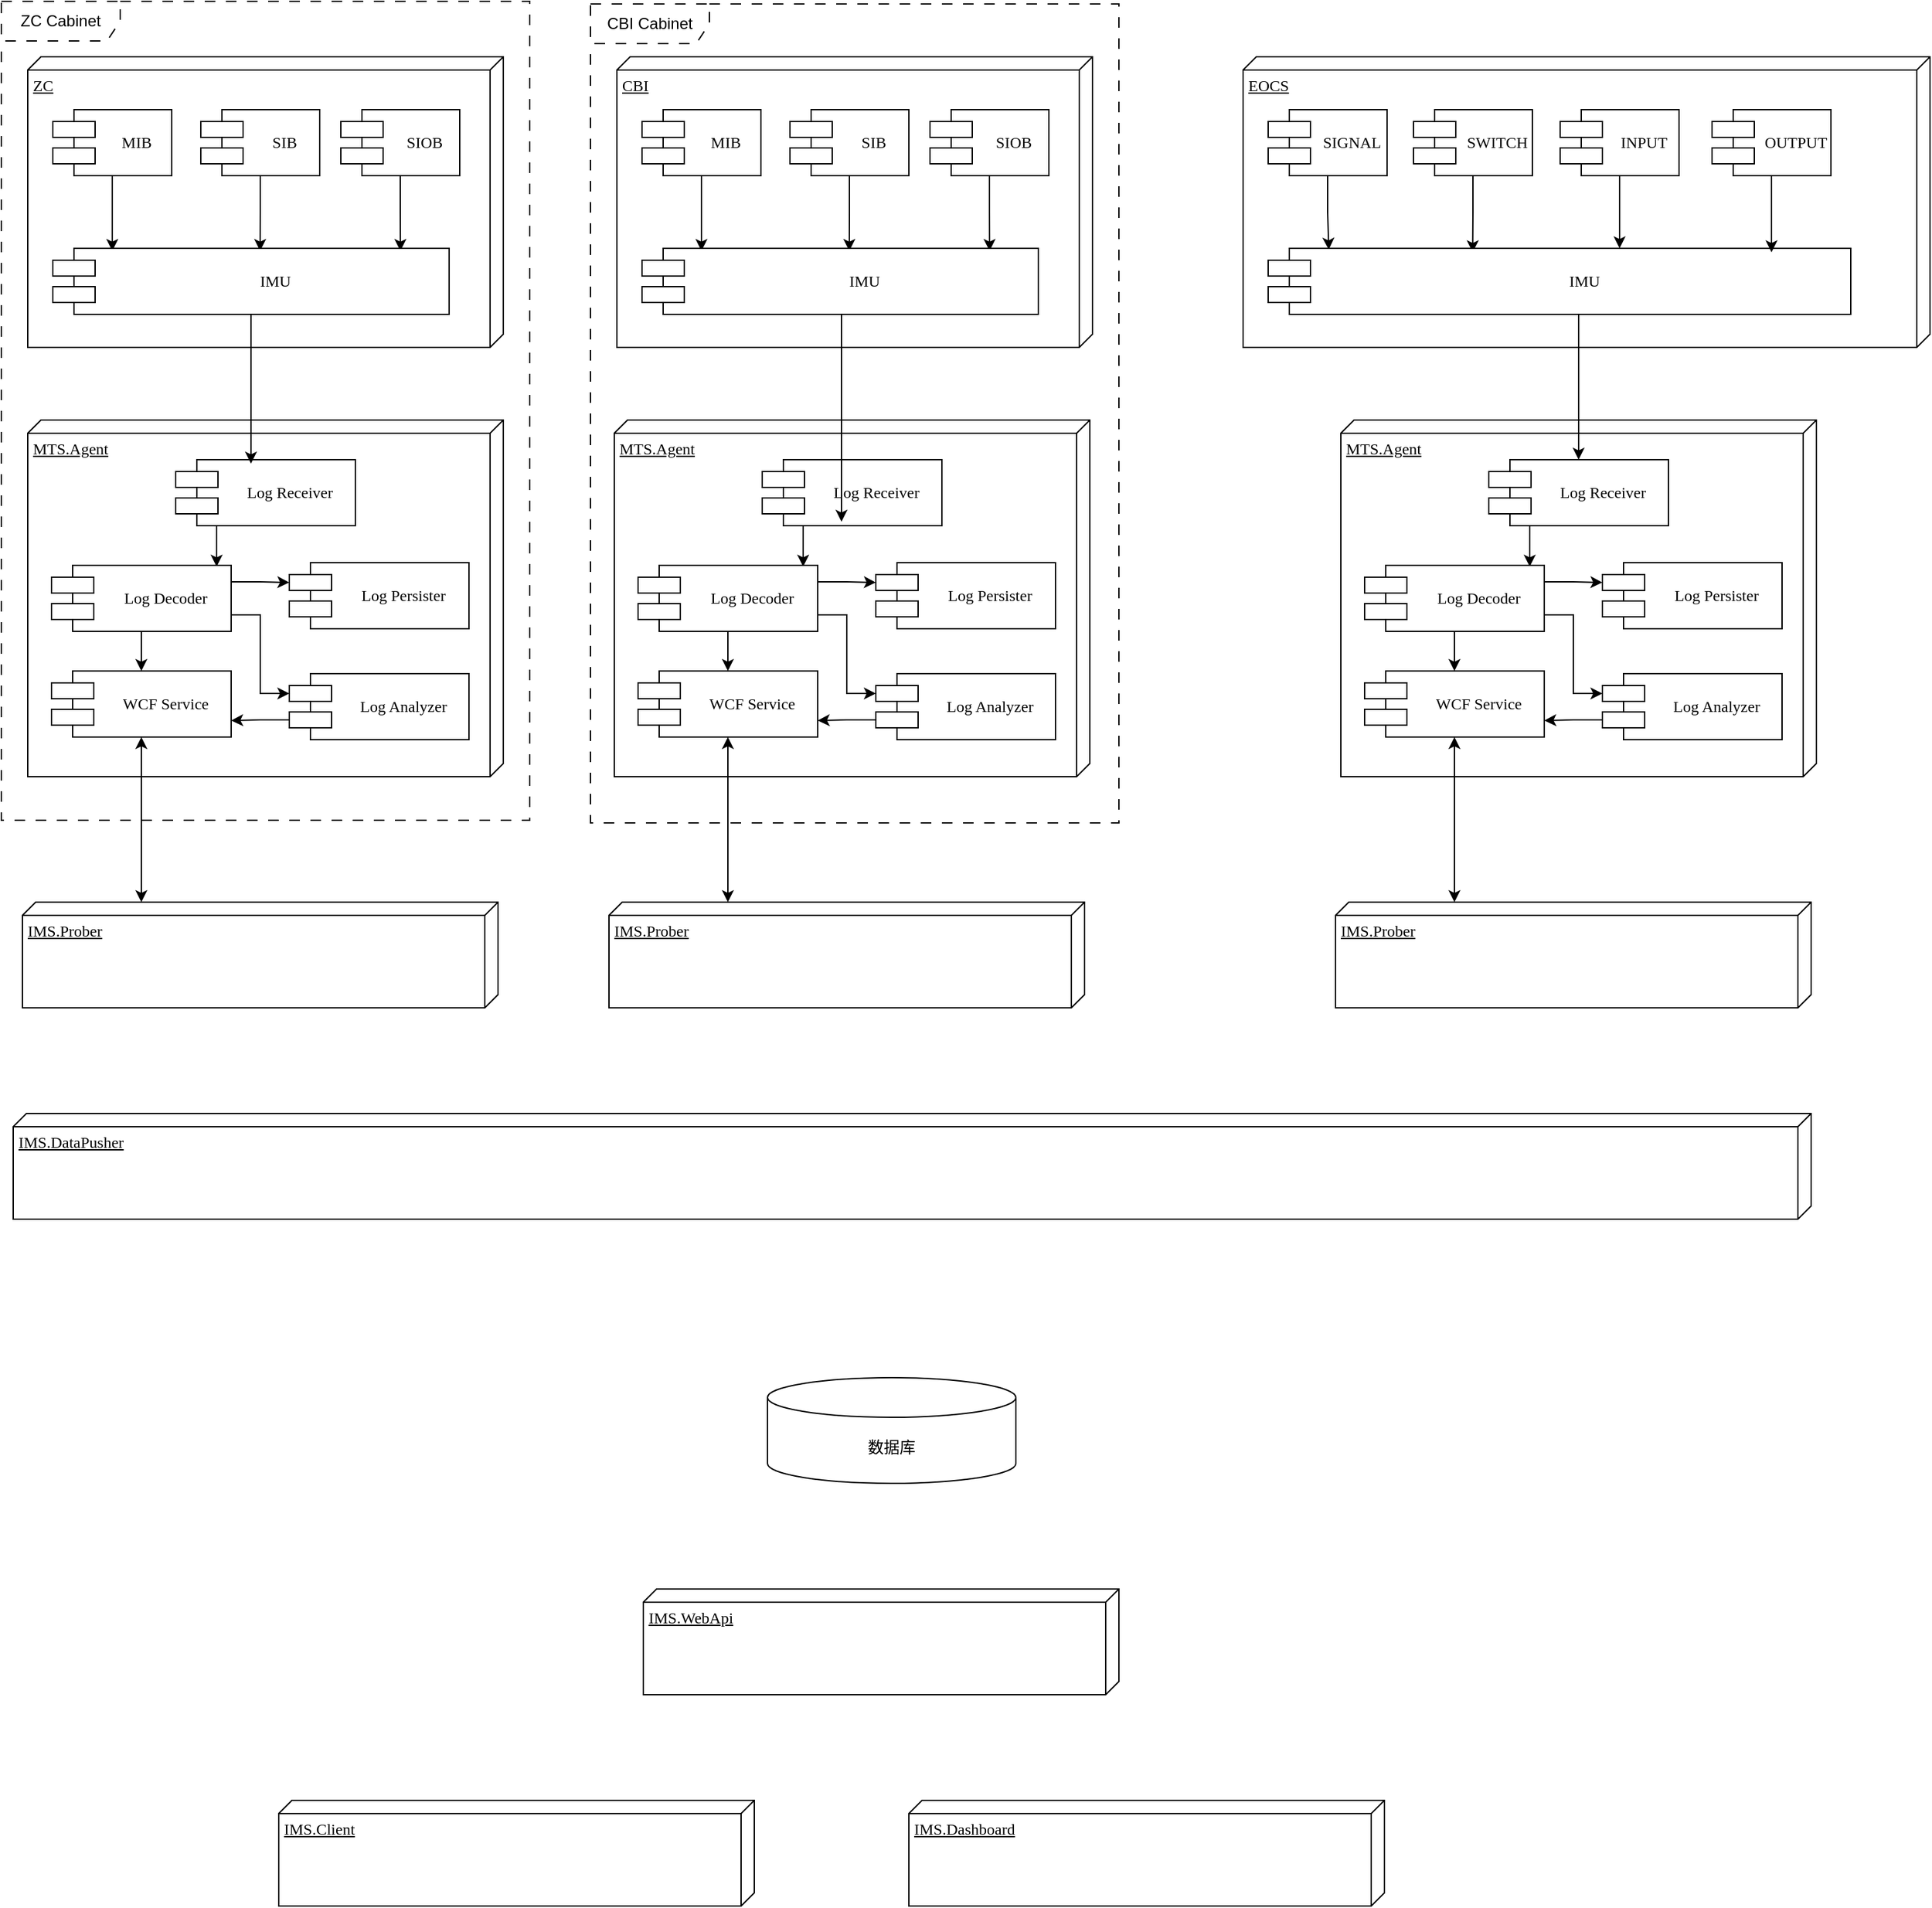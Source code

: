 <mxfile version="21.7.5" type="github">
  <diagram name="Page-1" id="5f0bae14-7c28-e335-631c-24af17079c00">
    <mxGraphModel dx="1687" dy="1742" grid="1" gridSize="10" guides="1" tooltips="1" connect="1" arrows="1" fold="1" page="1" pageScale="1" pageWidth="1100" pageHeight="850" background="none" math="0" shadow="0">
      <root>
        <mxCell id="0" />
        <mxCell id="1" parent="0" />
        <mxCell id="39150e848f15840c-1" value="ZC" style="verticalAlign=top;align=left;spacingTop=8;spacingLeft=2;spacingRight=12;shape=cube;size=10;direction=south;fontStyle=4;html=1;rounded=0;shadow=0;comic=0;labelBackgroundColor=none;strokeWidth=1;fontFamily=Verdana;fontSize=12" parent="1" vertex="1">
          <mxGeometry x="40" y="40" width="360" height="220" as="geometry" />
        </mxCell>
        <mxCell id="gCKSwxHr6gFbuDcbhf19-6" style="edgeStyle=orthogonalEdgeStyle;rounded=0;orthogonalLoop=1;jettySize=auto;html=1;entryX=0.15;entryY=0.04;entryDx=0;entryDy=0;entryPerimeter=0;" edge="1" parent="1" source="39150e848f15840c-5" target="gCKSwxHr6gFbuDcbhf19-3">
          <mxGeometry relative="1" as="geometry" />
        </mxCell>
        <mxCell id="39150e848f15840c-5" value="MIB" style="shape=component;align=center;spacingLeft=36;rounded=0;shadow=0;comic=0;labelBackgroundColor=none;strokeWidth=1;fontFamily=Verdana;fontSize=12;html=1;" parent="1" vertex="1">
          <mxGeometry x="59" y="80" width="90" height="50" as="geometry" />
        </mxCell>
        <mxCell id="gCKSwxHr6gFbuDcbhf19-9" style="edgeStyle=orthogonalEdgeStyle;rounded=0;orthogonalLoop=1;jettySize=auto;html=1;entryX=0.523;entryY=0.04;entryDx=0;entryDy=0;entryPerimeter=0;" edge="1" parent="1" source="gCKSwxHr6gFbuDcbhf19-1" target="gCKSwxHr6gFbuDcbhf19-3">
          <mxGeometry relative="1" as="geometry" />
        </mxCell>
        <mxCell id="gCKSwxHr6gFbuDcbhf19-1" value="SIB" style="shape=component;align=center;spacingLeft=36;rounded=0;shadow=0;comic=0;labelBackgroundColor=none;strokeWidth=1;fontFamily=Verdana;fontSize=12;html=1;" vertex="1" parent="1">
          <mxGeometry x="171" y="80" width="90" height="50" as="geometry" />
        </mxCell>
        <mxCell id="gCKSwxHr6gFbuDcbhf19-8" style="edgeStyle=orthogonalEdgeStyle;rounded=0;orthogonalLoop=1;jettySize=auto;html=1;exitX=0.5;exitY=1;exitDx=0;exitDy=0;entryX=0.877;entryY=0.04;entryDx=0;entryDy=0;entryPerimeter=0;" edge="1" parent="1" source="gCKSwxHr6gFbuDcbhf19-2" target="gCKSwxHr6gFbuDcbhf19-3">
          <mxGeometry relative="1" as="geometry" />
        </mxCell>
        <mxCell id="gCKSwxHr6gFbuDcbhf19-2" value="SIOB" style="shape=component;align=center;spacingLeft=36;rounded=0;shadow=0;comic=0;labelBackgroundColor=none;strokeWidth=1;fontFamily=Verdana;fontSize=12;html=1;" vertex="1" parent="1">
          <mxGeometry x="277" y="80" width="90" height="50" as="geometry" />
        </mxCell>
        <mxCell id="gCKSwxHr6gFbuDcbhf19-3" value="IMU" style="shape=component;align=center;spacingLeft=36;rounded=0;shadow=0;comic=0;labelBackgroundColor=none;strokeWidth=1;fontFamily=Verdana;fontSize=12;html=1;" vertex="1" parent="1">
          <mxGeometry x="59" y="185" width="300" height="50" as="geometry" />
        </mxCell>
        <mxCell id="gCKSwxHr6gFbuDcbhf19-10" value="CBI" style="verticalAlign=top;align=left;spacingTop=8;spacingLeft=2;spacingRight=12;shape=cube;size=10;direction=south;fontStyle=4;html=1;rounded=0;shadow=0;comic=0;labelBackgroundColor=none;strokeWidth=1;fontFamily=Verdana;fontSize=12" vertex="1" parent="1">
          <mxGeometry x="486" y="40" width="360" height="220" as="geometry" />
        </mxCell>
        <mxCell id="gCKSwxHr6gFbuDcbhf19-11" style="edgeStyle=orthogonalEdgeStyle;rounded=0;orthogonalLoop=1;jettySize=auto;html=1;entryX=0.15;entryY=0.04;entryDx=0;entryDy=0;entryPerimeter=0;" edge="1" parent="1" source="gCKSwxHr6gFbuDcbhf19-12" target="gCKSwxHr6gFbuDcbhf19-17">
          <mxGeometry relative="1" as="geometry" />
        </mxCell>
        <mxCell id="gCKSwxHr6gFbuDcbhf19-12" value="MIB" style="shape=component;align=center;spacingLeft=36;rounded=0;shadow=0;comic=0;labelBackgroundColor=none;strokeWidth=1;fontFamily=Verdana;fontSize=12;html=1;" vertex="1" parent="1">
          <mxGeometry x="505" y="80" width="90" height="50" as="geometry" />
        </mxCell>
        <mxCell id="gCKSwxHr6gFbuDcbhf19-13" style="edgeStyle=orthogonalEdgeStyle;rounded=0;orthogonalLoop=1;jettySize=auto;html=1;entryX=0.523;entryY=0.04;entryDx=0;entryDy=0;entryPerimeter=0;" edge="1" parent="1" source="gCKSwxHr6gFbuDcbhf19-14" target="gCKSwxHr6gFbuDcbhf19-17">
          <mxGeometry relative="1" as="geometry" />
        </mxCell>
        <mxCell id="gCKSwxHr6gFbuDcbhf19-14" value="SIB" style="shape=component;align=center;spacingLeft=36;rounded=0;shadow=0;comic=0;labelBackgroundColor=none;strokeWidth=1;fontFamily=Verdana;fontSize=12;html=1;" vertex="1" parent="1">
          <mxGeometry x="617" y="80" width="90" height="50" as="geometry" />
        </mxCell>
        <mxCell id="gCKSwxHr6gFbuDcbhf19-15" style="edgeStyle=orthogonalEdgeStyle;rounded=0;orthogonalLoop=1;jettySize=auto;html=1;exitX=0.5;exitY=1;exitDx=0;exitDy=0;entryX=0.877;entryY=0.04;entryDx=0;entryDy=0;entryPerimeter=0;" edge="1" parent="1" source="gCKSwxHr6gFbuDcbhf19-16" target="gCKSwxHr6gFbuDcbhf19-17">
          <mxGeometry relative="1" as="geometry" />
        </mxCell>
        <mxCell id="gCKSwxHr6gFbuDcbhf19-16" value="SIOB" style="shape=component;align=center;spacingLeft=36;rounded=0;shadow=0;comic=0;labelBackgroundColor=none;strokeWidth=1;fontFamily=Verdana;fontSize=12;html=1;" vertex="1" parent="1">
          <mxGeometry x="723" y="80" width="90" height="50" as="geometry" />
        </mxCell>
        <mxCell id="gCKSwxHr6gFbuDcbhf19-17" value="IMU" style="shape=component;align=center;spacingLeft=36;rounded=0;shadow=0;comic=0;labelBackgroundColor=none;strokeWidth=1;fontFamily=Verdana;fontSize=12;html=1;" vertex="1" parent="1">
          <mxGeometry x="505" y="185" width="300" height="50" as="geometry" />
        </mxCell>
        <mxCell id="gCKSwxHr6gFbuDcbhf19-19" value="EOCS" style="verticalAlign=top;align=left;spacingTop=8;spacingLeft=2;spacingRight=12;shape=cube;size=10;direction=south;fontStyle=4;html=1;rounded=0;shadow=0;comic=0;labelBackgroundColor=none;strokeWidth=1;fontFamily=Verdana;fontSize=12" vertex="1" parent="1">
          <mxGeometry x="960" y="40" width="520" height="220" as="geometry" />
        </mxCell>
        <mxCell id="gCKSwxHr6gFbuDcbhf19-20" style="edgeStyle=orthogonalEdgeStyle;rounded=0;orthogonalLoop=1;jettySize=auto;html=1;entryX=0.104;entryY=0.02;entryDx=0;entryDy=0;entryPerimeter=0;" edge="1" parent="1" source="gCKSwxHr6gFbuDcbhf19-21" target="gCKSwxHr6gFbuDcbhf19-26">
          <mxGeometry relative="1" as="geometry">
            <Array as="points" />
          </mxGeometry>
        </mxCell>
        <mxCell id="gCKSwxHr6gFbuDcbhf19-21" value="SIGNAL" style="shape=component;align=center;spacingLeft=36;rounded=0;shadow=0;comic=0;labelBackgroundColor=none;strokeWidth=1;fontFamily=Verdana;fontSize=12;html=1;" vertex="1" parent="1">
          <mxGeometry x="979" y="80" width="90" height="50" as="geometry" />
        </mxCell>
        <mxCell id="gCKSwxHr6gFbuDcbhf19-22" style="edgeStyle=orthogonalEdgeStyle;rounded=0;orthogonalLoop=1;jettySize=auto;html=1;entryX=0.351;entryY=0.06;entryDx=0;entryDy=0;entryPerimeter=0;" edge="1" parent="1" source="gCKSwxHr6gFbuDcbhf19-23" target="gCKSwxHr6gFbuDcbhf19-26">
          <mxGeometry relative="1" as="geometry">
            <Array as="points" />
          </mxGeometry>
        </mxCell>
        <mxCell id="gCKSwxHr6gFbuDcbhf19-23" value="SWITCH" style="shape=component;align=center;spacingLeft=36;rounded=0;shadow=0;comic=0;labelBackgroundColor=none;strokeWidth=1;fontFamily=Verdana;fontSize=12;html=1;" vertex="1" parent="1">
          <mxGeometry x="1089" y="80" width="90" height="50" as="geometry" />
        </mxCell>
        <mxCell id="gCKSwxHr6gFbuDcbhf19-24" style="edgeStyle=orthogonalEdgeStyle;rounded=0;orthogonalLoop=1;jettySize=auto;html=1;exitX=0.5;exitY=1;exitDx=0;exitDy=0;" edge="1" parent="1" source="gCKSwxHr6gFbuDcbhf19-25" target="gCKSwxHr6gFbuDcbhf19-26">
          <mxGeometry relative="1" as="geometry">
            <Array as="points">
              <mxPoint x="1245" y="170" />
              <mxPoint x="1245" y="170" />
            </Array>
          </mxGeometry>
        </mxCell>
        <mxCell id="gCKSwxHr6gFbuDcbhf19-25" value="INPUT" style="shape=component;align=center;spacingLeft=36;rounded=0;shadow=0;comic=0;labelBackgroundColor=none;strokeWidth=1;fontFamily=Verdana;fontSize=12;html=1;" vertex="1" parent="1">
          <mxGeometry x="1200" y="80" width="90" height="50" as="geometry" />
        </mxCell>
        <mxCell id="gCKSwxHr6gFbuDcbhf19-26" value="IMU" style="shape=component;align=center;spacingLeft=36;rounded=0;shadow=0;comic=0;labelBackgroundColor=none;strokeWidth=1;fontFamily=Verdana;fontSize=12;html=1;" vertex="1" parent="1">
          <mxGeometry x="979" y="185" width="441" height="50" as="geometry" />
        </mxCell>
        <mxCell id="gCKSwxHr6gFbuDcbhf19-28" style="edgeStyle=orthogonalEdgeStyle;rounded=0;orthogonalLoop=1;jettySize=auto;html=1;exitX=0.5;exitY=1;exitDx=0;exitDy=0;entryX=0.864;entryY=0.06;entryDx=0;entryDy=0;entryPerimeter=0;" edge="1" parent="1" source="gCKSwxHr6gFbuDcbhf19-27" target="gCKSwxHr6gFbuDcbhf19-26">
          <mxGeometry relative="1" as="geometry" />
        </mxCell>
        <mxCell id="gCKSwxHr6gFbuDcbhf19-27" value="OUTPUT" style="shape=component;align=center;spacingLeft=36;rounded=0;shadow=0;comic=0;labelBackgroundColor=none;strokeWidth=1;fontFamily=Verdana;fontSize=12;html=1;" vertex="1" parent="1">
          <mxGeometry x="1315" y="80" width="90" height="50" as="geometry" />
        </mxCell>
        <mxCell id="gCKSwxHr6gFbuDcbhf19-29" value="MTS.Agent" style="verticalAlign=top;align=left;spacingTop=8;spacingLeft=2;spacingRight=12;shape=cube;size=10;direction=south;fontStyle=4;html=1;rounded=0;shadow=0;comic=0;labelBackgroundColor=none;strokeWidth=1;fontFamily=Verdana;fontSize=12" vertex="1" parent="1">
          <mxGeometry x="40" y="315" width="360" height="270" as="geometry" />
        </mxCell>
        <mxCell id="gCKSwxHr6gFbuDcbhf19-42" style="edgeStyle=orthogonalEdgeStyle;rounded=0;orthogonalLoop=1;jettySize=auto;html=1;exitX=0.25;exitY=1;exitDx=0;exitDy=0;entryX=0.919;entryY=0.02;entryDx=0;entryDy=0;entryPerimeter=0;" edge="1" parent="1" source="gCKSwxHr6gFbuDcbhf19-30" target="gCKSwxHr6gFbuDcbhf19-31">
          <mxGeometry relative="1" as="geometry" />
        </mxCell>
        <mxCell id="gCKSwxHr6gFbuDcbhf19-30" value="Log Receiver" style="shape=component;align=center;spacingLeft=36;rounded=0;shadow=0;comic=0;labelBackgroundColor=none;strokeWidth=1;fontFamily=Verdana;fontSize=12;html=1;" vertex="1" parent="1">
          <mxGeometry x="152" y="345" width="136" height="50" as="geometry" />
        </mxCell>
        <mxCell id="gCKSwxHr6gFbuDcbhf19-36" style="edgeStyle=orthogonalEdgeStyle;rounded=0;orthogonalLoop=1;jettySize=auto;html=1;exitX=0.5;exitY=1;exitDx=0;exitDy=0;entryX=0.5;entryY=0;entryDx=0;entryDy=0;" edge="1" parent="1" source="gCKSwxHr6gFbuDcbhf19-31" target="gCKSwxHr6gFbuDcbhf19-34">
          <mxGeometry relative="1" as="geometry" />
        </mxCell>
        <mxCell id="gCKSwxHr6gFbuDcbhf19-37" style="edgeStyle=orthogonalEdgeStyle;rounded=0;orthogonalLoop=1;jettySize=auto;html=1;exitX=1;exitY=0.75;exitDx=0;exitDy=0;entryX=0;entryY=0.3;entryDx=0;entryDy=0;" edge="1" parent="1" source="gCKSwxHr6gFbuDcbhf19-31" target="gCKSwxHr6gFbuDcbhf19-32">
          <mxGeometry relative="1" as="geometry" />
        </mxCell>
        <mxCell id="gCKSwxHr6gFbuDcbhf19-38" style="edgeStyle=orthogonalEdgeStyle;rounded=0;orthogonalLoop=1;jettySize=auto;html=1;exitX=1;exitY=0.25;exitDx=0;exitDy=0;entryX=0;entryY=0.3;entryDx=0;entryDy=0;" edge="1" parent="1" source="gCKSwxHr6gFbuDcbhf19-31" target="gCKSwxHr6gFbuDcbhf19-33">
          <mxGeometry relative="1" as="geometry" />
        </mxCell>
        <mxCell id="gCKSwxHr6gFbuDcbhf19-31" value="Log Decoder" style="shape=component;align=center;spacingLeft=36;rounded=0;shadow=0;comic=0;labelBackgroundColor=none;strokeWidth=1;fontFamily=Verdana;fontSize=12;html=1;" vertex="1" parent="1">
          <mxGeometry x="58" y="425" width="136" height="50" as="geometry" />
        </mxCell>
        <mxCell id="gCKSwxHr6gFbuDcbhf19-39" style="edgeStyle=orthogonalEdgeStyle;rounded=0;orthogonalLoop=1;jettySize=auto;html=1;exitX=0;exitY=0.7;exitDx=0;exitDy=0;entryX=1;entryY=0.75;entryDx=0;entryDy=0;" edge="1" parent="1" source="gCKSwxHr6gFbuDcbhf19-32" target="gCKSwxHr6gFbuDcbhf19-34">
          <mxGeometry relative="1" as="geometry" />
        </mxCell>
        <mxCell id="gCKSwxHr6gFbuDcbhf19-32" value="Log Analyzer" style="shape=component;align=center;spacingLeft=36;rounded=0;shadow=0;comic=0;labelBackgroundColor=none;strokeWidth=1;fontFamily=Verdana;fontSize=12;html=1;" vertex="1" parent="1">
          <mxGeometry x="238" y="507" width="136" height="50" as="geometry" />
        </mxCell>
        <mxCell id="gCKSwxHr6gFbuDcbhf19-33" value="Log Persister" style="shape=component;align=center;spacingLeft=36;rounded=0;shadow=0;comic=0;labelBackgroundColor=none;strokeWidth=1;fontFamily=Verdana;fontSize=12;html=1;" vertex="1" parent="1">
          <mxGeometry x="238" y="423" width="136" height="50" as="geometry" />
        </mxCell>
        <mxCell id="gCKSwxHr6gFbuDcbhf19-43" style="edgeStyle=orthogonalEdgeStyle;rounded=0;orthogonalLoop=1;jettySize=auto;html=1;exitX=0.5;exitY=1;exitDx=0;exitDy=0;entryX=0;entryY=0.75;entryDx=0;entryDy=0;entryPerimeter=0;startArrow=classic;startFill=1;" edge="1" parent="1" source="gCKSwxHr6gFbuDcbhf19-34" target="gCKSwxHr6gFbuDcbhf19-40">
          <mxGeometry relative="1" as="geometry" />
        </mxCell>
        <mxCell id="gCKSwxHr6gFbuDcbhf19-34" value="WCF Service" style="shape=component;align=center;spacingLeft=36;rounded=0;shadow=0;comic=0;labelBackgroundColor=none;strokeWidth=1;fontFamily=Verdana;fontSize=12;html=1;" vertex="1" parent="1">
          <mxGeometry x="58" y="505" width="136" height="50" as="geometry" />
        </mxCell>
        <mxCell id="gCKSwxHr6gFbuDcbhf19-40" value="IMS.Prober" style="verticalAlign=top;align=left;spacingTop=8;spacingLeft=2;spacingRight=12;shape=cube;size=10;direction=south;fontStyle=4;html=1;rounded=0;shadow=0;comic=0;labelBackgroundColor=none;strokeWidth=1;fontFamily=Verdana;fontSize=12" vertex="1" parent="1">
          <mxGeometry x="36" y="680" width="360" height="80" as="geometry" />
        </mxCell>
        <mxCell id="gCKSwxHr6gFbuDcbhf19-41" style="edgeStyle=orthogonalEdgeStyle;rounded=0;orthogonalLoop=1;jettySize=auto;html=1;entryX=0.419;entryY=0.06;entryDx=0;entryDy=0;entryPerimeter=0;" edge="1" parent="1" source="gCKSwxHr6gFbuDcbhf19-3" target="gCKSwxHr6gFbuDcbhf19-30">
          <mxGeometry relative="1" as="geometry" />
        </mxCell>
        <mxCell id="gCKSwxHr6gFbuDcbhf19-44" value="MTS.Agent" style="verticalAlign=top;align=left;spacingTop=8;spacingLeft=2;spacingRight=12;shape=cube;size=10;direction=south;fontStyle=4;html=1;rounded=0;shadow=0;comic=0;labelBackgroundColor=none;strokeWidth=1;fontFamily=Verdana;fontSize=12" vertex="1" parent="1">
          <mxGeometry x="484" y="315" width="360" height="270" as="geometry" />
        </mxCell>
        <mxCell id="gCKSwxHr6gFbuDcbhf19-45" style="edgeStyle=orthogonalEdgeStyle;rounded=0;orthogonalLoop=1;jettySize=auto;html=1;exitX=0.25;exitY=1;exitDx=0;exitDy=0;entryX=0.919;entryY=0.02;entryDx=0;entryDy=0;entryPerimeter=0;" edge="1" parent="1" source="gCKSwxHr6gFbuDcbhf19-46" target="gCKSwxHr6gFbuDcbhf19-50">
          <mxGeometry relative="1" as="geometry" />
        </mxCell>
        <mxCell id="gCKSwxHr6gFbuDcbhf19-46" value="Log Receiver" style="shape=component;align=center;spacingLeft=36;rounded=0;shadow=0;comic=0;labelBackgroundColor=none;strokeWidth=1;fontFamily=Verdana;fontSize=12;html=1;" vertex="1" parent="1">
          <mxGeometry x="596" y="345" width="136" height="50" as="geometry" />
        </mxCell>
        <mxCell id="gCKSwxHr6gFbuDcbhf19-47" style="edgeStyle=orthogonalEdgeStyle;rounded=0;orthogonalLoop=1;jettySize=auto;html=1;exitX=0.5;exitY=1;exitDx=0;exitDy=0;entryX=0.5;entryY=0;entryDx=0;entryDy=0;" edge="1" parent="1" source="gCKSwxHr6gFbuDcbhf19-50" target="gCKSwxHr6gFbuDcbhf19-55">
          <mxGeometry relative="1" as="geometry" />
        </mxCell>
        <mxCell id="gCKSwxHr6gFbuDcbhf19-48" style="edgeStyle=orthogonalEdgeStyle;rounded=0;orthogonalLoop=1;jettySize=auto;html=1;exitX=1;exitY=0.75;exitDx=0;exitDy=0;entryX=0;entryY=0.3;entryDx=0;entryDy=0;" edge="1" parent="1" source="gCKSwxHr6gFbuDcbhf19-50" target="gCKSwxHr6gFbuDcbhf19-52">
          <mxGeometry relative="1" as="geometry" />
        </mxCell>
        <mxCell id="gCKSwxHr6gFbuDcbhf19-49" style="edgeStyle=orthogonalEdgeStyle;rounded=0;orthogonalLoop=1;jettySize=auto;html=1;exitX=1;exitY=0.25;exitDx=0;exitDy=0;entryX=0;entryY=0.3;entryDx=0;entryDy=0;" edge="1" parent="1" source="gCKSwxHr6gFbuDcbhf19-50" target="gCKSwxHr6gFbuDcbhf19-53">
          <mxGeometry relative="1" as="geometry" />
        </mxCell>
        <mxCell id="gCKSwxHr6gFbuDcbhf19-50" value="Log Decoder" style="shape=component;align=center;spacingLeft=36;rounded=0;shadow=0;comic=0;labelBackgroundColor=none;strokeWidth=1;fontFamily=Verdana;fontSize=12;html=1;" vertex="1" parent="1">
          <mxGeometry x="502" y="425" width="136" height="50" as="geometry" />
        </mxCell>
        <mxCell id="gCKSwxHr6gFbuDcbhf19-51" style="edgeStyle=orthogonalEdgeStyle;rounded=0;orthogonalLoop=1;jettySize=auto;html=1;exitX=0;exitY=0.7;exitDx=0;exitDy=0;entryX=1;entryY=0.75;entryDx=0;entryDy=0;" edge="1" parent="1" source="gCKSwxHr6gFbuDcbhf19-52" target="gCKSwxHr6gFbuDcbhf19-55">
          <mxGeometry relative="1" as="geometry" />
        </mxCell>
        <mxCell id="gCKSwxHr6gFbuDcbhf19-52" value="Log Analyzer" style="shape=component;align=center;spacingLeft=36;rounded=0;shadow=0;comic=0;labelBackgroundColor=none;strokeWidth=1;fontFamily=Verdana;fontSize=12;html=1;" vertex="1" parent="1">
          <mxGeometry x="682" y="507" width="136" height="50" as="geometry" />
        </mxCell>
        <mxCell id="gCKSwxHr6gFbuDcbhf19-53" value="Log Persister" style="shape=component;align=center;spacingLeft=36;rounded=0;shadow=0;comic=0;labelBackgroundColor=none;strokeWidth=1;fontFamily=Verdana;fontSize=12;html=1;" vertex="1" parent="1">
          <mxGeometry x="682" y="423" width="136" height="50" as="geometry" />
        </mxCell>
        <mxCell id="gCKSwxHr6gFbuDcbhf19-54" style="edgeStyle=orthogonalEdgeStyle;rounded=0;orthogonalLoop=1;jettySize=auto;html=1;exitX=0.5;exitY=1;exitDx=0;exitDy=0;entryX=0;entryY=0.75;entryDx=0;entryDy=0;entryPerimeter=0;startArrow=classic;startFill=1;" edge="1" parent="1" source="gCKSwxHr6gFbuDcbhf19-55" target="gCKSwxHr6gFbuDcbhf19-56">
          <mxGeometry relative="1" as="geometry" />
        </mxCell>
        <mxCell id="gCKSwxHr6gFbuDcbhf19-55" value="WCF Service" style="shape=component;align=center;spacingLeft=36;rounded=0;shadow=0;comic=0;labelBackgroundColor=none;strokeWidth=1;fontFamily=Verdana;fontSize=12;html=1;" vertex="1" parent="1">
          <mxGeometry x="502" y="505" width="136" height="50" as="geometry" />
        </mxCell>
        <mxCell id="gCKSwxHr6gFbuDcbhf19-56" value="IMS.Prober" style="verticalAlign=top;align=left;spacingTop=8;spacingLeft=2;spacingRight=12;shape=cube;size=10;direction=south;fontStyle=4;html=1;rounded=0;shadow=0;comic=0;labelBackgroundColor=none;strokeWidth=1;fontFamily=Verdana;fontSize=12" vertex="1" parent="1">
          <mxGeometry x="480" y="680" width="360" height="80" as="geometry" />
        </mxCell>
        <mxCell id="gCKSwxHr6gFbuDcbhf19-57" value="MTS.Agent" style="verticalAlign=top;align=left;spacingTop=8;spacingLeft=2;spacingRight=12;shape=cube;size=10;direction=south;fontStyle=4;html=1;rounded=0;shadow=0;comic=0;labelBackgroundColor=none;strokeWidth=1;fontFamily=Verdana;fontSize=12" vertex="1" parent="1">
          <mxGeometry x="1034" y="315" width="360" height="270" as="geometry" />
        </mxCell>
        <mxCell id="gCKSwxHr6gFbuDcbhf19-58" style="edgeStyle=orthogonalEdgeStyle;rounded=0;orthogonalLoop=1;jettySize=auto;html=1;exitX=0.25;exitY=1;exitDx=0;exitDy=0;entryX=0.919;entryY=0.02;entryDx=0;entryDy=0;entryPerimeter=0;" edge="1" parent="1" source="gCKSwxHr6gFbuDcbhf19-59" target="gCKSwxHr6gFbuDcbhf19-63">
          <mxGeometry relative="1" as="geometry" />
        </mxCell>
        <mxCell id="gCKSwxHr6gFbuDcbhf19-59" value="Log Receiver" style="shape=component;align=center;spacingLeft=36;rounded=0;shadow=0;comic=0;labelBackgroundColor=none;strokeWidth=1;fontFamily=Verdana;fontSize=12;html=1;" vertex="1" parent="1">
          <mxGeometry x="1146" y="345" width="136" height="50" as="geometry" />
        </mxCell>
        <mxCell id="gCKSwxHr6gFbuDcbhf19-60" style="edgeStyle=orthogonalEdgeStyle;rounded=0;orthogonalLoop=1;jettySize=auto;html=1;exitX=0.5;exitY=1;exitDx=0;exitDy=0;entryX=0.5;entryY=0;entryDx=0;entryDy=0;" edge="1" parent="1" source="gCKSwxHr6gFbuDcbhf19-63" target="gCKSwxHr6gFbuDcbhf19-68">
          <mxGeometry relative="1" as="geometry" />
        </mxCell>
        <mxCell id="gCKSwxHr6gFbuDcbhf19-61" style="edgeStyle=orthogonalEdgeStyle;rounded=0;orthogonalLoop=1;jettySize=auto;html=1;exitX=1;exitY=0.75;exitDx=0;exitDy=0;entryX=0;entryY=0.3;entryDx=0;entryDy=0;" edge="1" parent="1" source="gCKSwxHr6gFbuDcbhf19-63" target="gCKSwxHr6gFbuDcbhf19-65">
          <mxGeometry relative="1" as="geometry" />
        </mxCell>
        <mxCell id="gCKSwxHr6gFbuDcbhf19-62" style="edgeStyle=orthogonalEdgeStyle;rounded=0;orthogonalLoop=1;jettySize=auto;html=1;exitX=1;exitY=0.25;exitDx=0;exitDy=0;entryX=0;entryY=0.3;entryDx=0;entryDy=0;" edge="1" parent="1" source="gCKSwxHr6gFbuDcbhf19-63" target="gCKSwxHr6gFbuDcbhf19-66">
          <mxGeometry relative="1" as="geometry" />
        </mxCell>
        <mxCell id="gCKSwxHr6gFbuDcbhf19-63" value="Log Decoder" style="shape=component;align=center;spacingLeft=36;rounded=0;shadow=0;comic=0;labelBackgroundColor=none;strokeWidth=1;fontFamily=Verdana;fontSize=12;html=1;" vertex="1" parent="1">
          <mxGeometry x="1052" y="425" width="136" height="50" as="geometry" />
        </mxCell>
        <mxCell id="gCKSwxHr6gFbuDcbhf19-64" style="edgeStyle=orthogonalEdgeStyle;rounded=0;orthogonalLoop=1;jettySize=auto;html=1;exitX=0;exitY=0.7;exitDx=0;exitDy=0;entryX=1;entryY=0.75;entryDx=0;entryDy=0;" edge="1" parent="1" source="gCKSwxHr6gFbuDcbhf19-65" target="gCKSwxHr6gFbuDcbhf19-68">
          <mxGeometry relative="1" as="geometry" />
        </mxCell>
        <mxCell id="gCKSwxHr6gFbuDcbhf19-65" value="Log Analyzer" style="shape=component;align=center;spacingLeft=36;rounded=0;shadow=0;comic=0;labelBackgroundColor=none;strokeWidth=1;fontFamily=Verdana;fontSize=12;html=1;" vertex="1" parent="1">
          <mxGeometry x="1232" y="507" width="136" height="50" as="geometry" />
        </mxCell>
        <mxCell id="gCKSwxHr6gFbuDcbhf19-66" value="Log Persister" style="shape=component;align=center;spacingLeft=36;rounded=0;shadow=0;comic=0;labelBackgroundColor=none;strokeWidth=1;fontFamily=Verdana;fontSize=12;html=1;" vertex="1" parent="1">
          <mxGeometry x="1232" y="423" width="136" height="50" as="geometry" />
        </mxCell>
        <mxCell id="gCKSwxHr6gFbuDcbhf19-67" style="edgeStyle=orthogonalEdgeStyle;rounded=0;orthogonalLoop=1;jettySize=auto;html=1;exitX=0.5;exitY=1;exitDx=0;exitDy=0;entryX=0;entryY=0.75;entryDx=0;entryDy=0;entryPerimeter=0;startArrow=classic;startFill=1;" edge="1" parent="1" source="gCKSwxHr6gFbuDcbhf19-68" target="gCKSwxHr6gFbuDcbhf19-69">
          <mxGeometry relative="1" as="geometry" />
        </mxCell>
        <mxCell id="gCKSwxHr6gFbuDcbhf19-68" value="WCF Service" style="shape=component;align=center;spacingLeft=36;rounded=0;shadow=0;comic=0;labelBackgroundColor=none;strokeWidth=1;fontFamily=Verdana;fontSize=12;html=1;" vertex="1" parent="1">
          <mxGeometry x="1052" y="505" width="136" height="50" as="geometry" />
        </mxCell>
        <mxCell id="gCKSwxHr6gFbuDcbhf19-69" value="IMS.Prober" style="verticalAlign=top;align=left;spacingTop=8;spacingLeft=2;spacingRight=12;shape=cube;size=10;direction=south;fontStyle=4;html=1;rounded=0;shadow=0;comic=0;labelBackgroundColor=none;strokeWidth=1;fontFamily=Verdana;fontSize=12" vertex="1" parent="1">
          <mxGeometry x="1030" y="680" width="360" height="80" as="geometry" />
        </mxCell>
        <mxCell id="gCKSwxHr6gFbuDcbhf19-70" style="edgeStyle=orthogonalEdgeStyle;rounded=0;orthogonalLoop=1;jettySize=auto;html=1;" edge="1" parent="1" source="gCKSwxHr6gFbuDcbhf19-17">
          <mxGeometry relative="1" as="geometry">
            <mxPoint x="656" y="392" as="targetPoint" />
            <Array as="points">
              <mxPoint x="656" y="392" />
            </Array>
          </mxGeometry>
        </mxCell>
        <mxCell id="gCKSwxHr6gFbuDcbhf19-71" style="edgeStyle=orthogonalEdgeStyle;rounded=0;orthogonalLoop=1;jettySize=auto;html=1;entryX=0.5;entryY=0;entryDx=0;entryDy=0;" edge="1" parent="1" source="gCKSwxHr6gFbuDcbhf19-26" target="gCKSwxHr6gFbuDcbhf19-59">
          <mxGeometry relative="1" as="geometry">
            <Array as="points">
              <mxPoint x="1214" y="270" />
              <mxPoint x="1214" y="270" />
            </Array>
          </mxGeometry>
        </mxCell>
        <mxCell id="gCKSwxHr6gFbuDcbhf19-72" value="IMS.DataPusher" style="verticalAlign=top;align=left;spacingTop=8;spacingLeft=2;spacingRight=12;shape=cube;size=10;direction=south;fontStyle=4;html=1;rounded=0;shadow=0;comic=0;labelBackgroundColor=none;strokeWidth=1;fontFamily=Verdana;fontSize=12" vertex="1" parent="1">
          <mxGeometry x="29" y="840" width="1361" height="80" as="geometry" />
        </mxCell>
        <mxCell id="gCKSwxHr6gFbuDcbhf19-73" value="ZC Cabinet" style="shape=umlFrame;whiteSpace=wrap;html=1;pointerEvents=0;width=90;height=30;shadow=0;dashed=1;dashPattern=8 8;" vertex="1" parent="1">
          <mxGeometry x="20" y="-2" width="400" height="620" as="geometry" />
        </mxCell>
        <mxCell id="gCKSwxHr6gFbuDcbhf19-74" value="CBI Cabinet" style="shape=umlFrame;whiteSpace=wrap;html=1;pointerEvents=0;width=90;height=30;shadow=0;dashed=1;dashPattern=8 8;" vertex="1" parent="1">
          <mxGeometry x="466" width="400" height="620" as="geometry" />
        </mxCell>
        <mxCell id="gCKSwxHr6gFbuDcbhf19-75" value="数据库" style="shape=cylinder3;whiteSpace=wrap;html=1;boundedLbl=1;backgroundOutline=1;size=15;" vertex="1" parent="1">
          <mxGeometry x="600" y="1040" width="188" height="80" as="geometry" />
        </mxCell>
        <mxCell id="gCKSwxHr6gFbuDcbhf19-76" value="IMS.WebApi" style="verticalAlign=top;align=left;spacingTop=8;spacingLeft=2;spacingRight=12;shape=cube;size=10;direction=south;fontStyle=4;html=1;rounded=0;shadow=0;comic=0;labelBackgroundColor=none;strokeWidth=1;fontFamily=Verdana;fontSize=12" vertex="1" parent="1">
          <mxGeometry x="506" y="1200" width="360" height="80" as="geometry" />
        </mxCell>
        <mxCell id="gCKSwxHr6gFbuDcbhf19-77" value="IMS.Client" style="verticalAlign=top;align=left;spacingTop=8;spacingLeft=2;spacingRight=12;shape=cube;size=10;direction=south;fontStyle=4;html=1;rounded=0;shadow=0;comic=0;labelBackgroundColor=none;strokeWidth=1;fontFamily=Verdana;fontSize=12" vertex="1" parent="1">
          <mxGeometry x="230" y="1360" width="360" height="80" as="geometry" />
        </mxCell>
        <mxCell id="gCKSwxHr6gFbuDcbhf19-78" value="IMS.Dashboard" style="verticalAlign=top;align=left;spacingTop=8;spacingLeft=2;spacingRight=12;shape=cube;size=10;direction=south;fontStyle=4;html=1;rounded=0;shadow=0;comic=0;labelBackgroundColor=none;strokeWidth=1;fontFamily=Verdana;fontSize=12" vertex="1" parent="1">
          <mxGeometry x="707" y="1360" width="360" height="80" as="geometry" />
        </mxCell>
      </root>
    </mxGraphModel>
  </diagram>
</mxfile>
